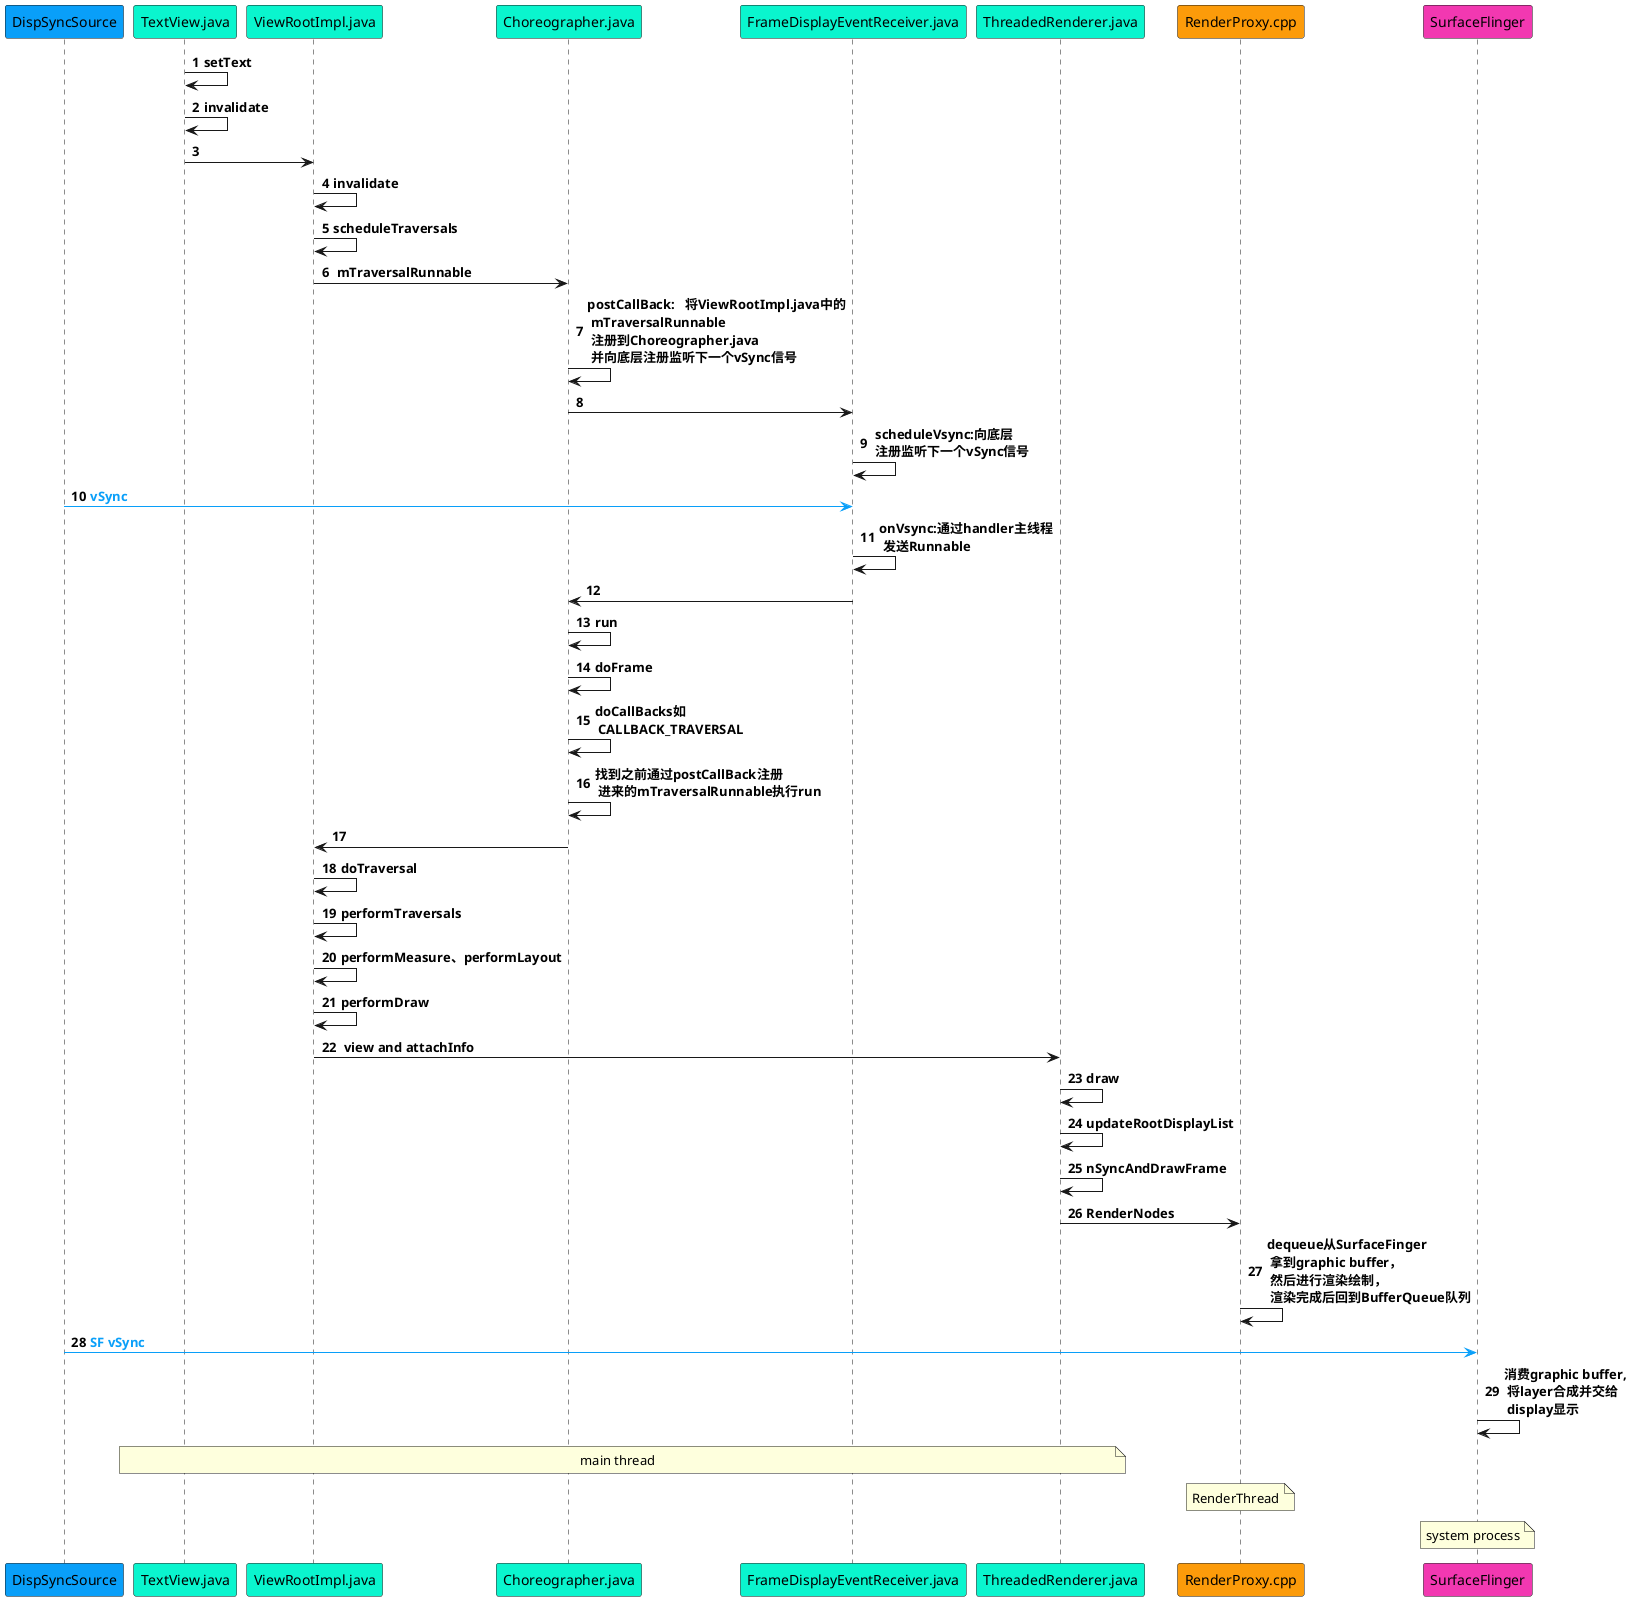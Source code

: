 @startuml
'https://plantuml.com/sequence-diagram

autonumber

participant DispSyncSource #099FF9
participant TextView.java #0AF5CE
participant ViewRootImpl.java #0AF5CE
participant Choreographer.java #0AF5CE
participant FrameDisplayEventReceiver.java #0AF5CE
participant ThreadedRenderer.java #0AF5CE
participant RenderProxy.cpp  #FC9B0A
participant SurfaceFlinger  #F238B1

TextView.java -> TextView.java:  <b>setText
TextView.java -> TextView.java:  <b>invalidate
TextView.java -> ViewRootImpl.java
ViewRootImpl.java -> ViewRootImpl.java:  <b>invalidate
ViewRootImpl.java -> ViewRootImpl.java:  <b>scheduleTraversals
ViewRootImpl.java -> Choreographer.java:  <b> mTraversalRunnable
Choreographer.java -> Choreographer.java :  <b>postCallBack:  <b> 将ViewRootImpl.java中的\n <b>mTraversalRunnable\n <b>注册到Choreographer.java\n <b>并向底层注册监听下一个vSync信号
Choreographer.java->FrameDisplayEventReceiver.java
FrameDisplayEventReceiver.java -> FrameDisplayEventReceiver.java:  <b> scheduleVsync:向底层\n <b>注册监听下一个vSync信号

DispSyncSource -[#099FF9]> FrameDisplayEventReceiver.java: <font color=#099FF9><b>vSync

FrameDisplayEventReceiver.java -> FrameDisplayEventReceiver.java:  <b>onVsync:通过handler主线程\n <b>发送Runnable

FrameDisplayEventReceiver.java->Choreographer.java
Choreographer.java -> Choreographer.java:  <b>run
Choreographer.java -> Choreographer.java:  <b>doFrame
Choreographer.java -> Choreographer.java:  <b>doCallBacks如\n <b>CALLBACK_TRAVERSAL
Choreographer.java -> Choreographer.java:  <b>找到之前通过postCallBack注册\n <b>进来的mTraversalRunnable执行run
Choreographer.java -> ViewRootImpl.java
ViewRootImpl.java -> ViewRootImpl.java:  <b>doTraversal
ViewRootImpl.java -> ViewRootImpl.java:  <b>performTraversals
ViewRootImpl.java -> ViewRootImpl.java:  <b>performMeasure、performLayout
ViewRootImpl.java -> ViewRootImpl.java:  <b>performDraw
ViewRootImpl.java -> ThreadedRenderer.java: <b> view and attachInfo
ThreadedRenderer.java -> ThreadedRenderer.java :  <b>draw
ThreadedRenderer.java -> ThreadedRenderer.java :  <b>updateRootDisplayList
ThreadedRenderer.java -> ThreadedRenderer.java :  <b>nSyncAndDrawFrame

ThreadedRenderer.java -> RenderProxy.cpp : <b>RenderNodes
RenderProxy.cpp -> RenderProxy.cpp :  <b>dequeue从SurfaceFinger\n <b>拿到graphic buffer，\n <b>然后进行渲染绘制，\n <b>渲染完成后回到BufferQueue队列

DispSyncSource -[#099FF9]> SurfaceFlinger: <font color=#099FF9><b>SF vSync
SurfaceFlinger -> SurfaceFlinger :  <b>消费graphic buffer, \n <b>将layer合成并交给\n <b>display显示

note over TextView.java, ThreadedRenderer.java: main thread
note over  RenderProxy.cpp: RenderThread
note over SurfaceFlinger: system process

@enduml